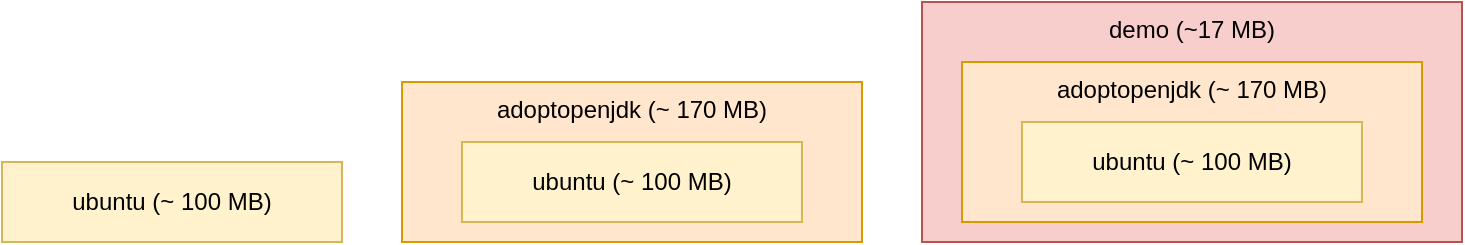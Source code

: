 <mxfile version="13.8.0" type="device"><diagram id="Ww4IZUqcagyBTXL7pEJx" name="Page-1"><mxGraphModel dx="1995" dy="1136" grid="1" gridSize="10" guides="1" tooltips="1" connect="1" arrows="1" fold="1" page="1" pageScale="1" pageWidth="850" pageHeight="1100" math="0" shadow="0"><root><mxCell id="0"/><mxCell id="1" parent="0"/><mxCell id="PWCLsIBxo1_Aqw822ViM-6" value="demo (~17 MB)" style="rounded=0;whiteSpace=wrap;html=1;verticalAlign=top;fillColor=#f8cecc;strokeColor=#b85450;" vertex="1" parent="1"><mxGeometry x="500" y="240" width="270" height="120" as="geometry"/></mxCell><mxCell id="PWCLsIBxo1_Aqw822ViM-3" value="adoptopenjdk (~ 170 MB)" style="rounded=0;whiteSpace=wrap;html=1;verticalAlign=top;fillColor=#ffe6cc;strokeColor=#d79b00;" vertex="1" parent="1"><mxGeometry x="240" y="280" width="230" height="80" as="geometry"/></mxCell><mxCell id="PWCLsIBxo1_Aqw822ViM-1" value="ubuntu (~ 100 MB)" style="rounded=0;whiteSpace=wrap;html=1;fillColor=#fff2cc;strokeColor=#d6b656;" vertex="1" parent="1"><mxGeometry x="40" y="320" width="170" height="40" as="geometry"/></mxCell><mxCell id="PWCLsIBxo1_Aqw822ViM-2" value="ubuntu (~ 100 MB)" style="rounded=0;whiteSpace=wrap;html=1;fillColor=#fff2cc;strokeColor=#d6b656;" vertex="1" parent="1"><mxGeometry x="270" y="310" width="170" height="40" as="geometry"/></mxCell><mxCell id="PWCLsIBxo1_Aqw822ViM-4" value="adoptopenjdk (~ 170 MB)" style="rounded=0;whiteSpace=wrap;html=1;verticalAlign=top;fillColor=#ffe6cc;strokeColor=#d79b00;" vertex="1" parent="1"><mxGeometry x="520" y="270" width="230" height="80" as="geometry"/></mxCell><mxCell id="PWCLsIBxo1_Aqw822ViM-5" value="ubuntu (~ 100 MB)" style="rounded=0;whiteSpace=wrap;html=1;fillColor=#fff2cc;strokeColor=#d6b656;" vertex="1" parent="1"><mxGeometry x="550" y="300" width="170" height="40" as="geometry"/></mxCell></root></mxGraphModel></diagram></mxfile>
